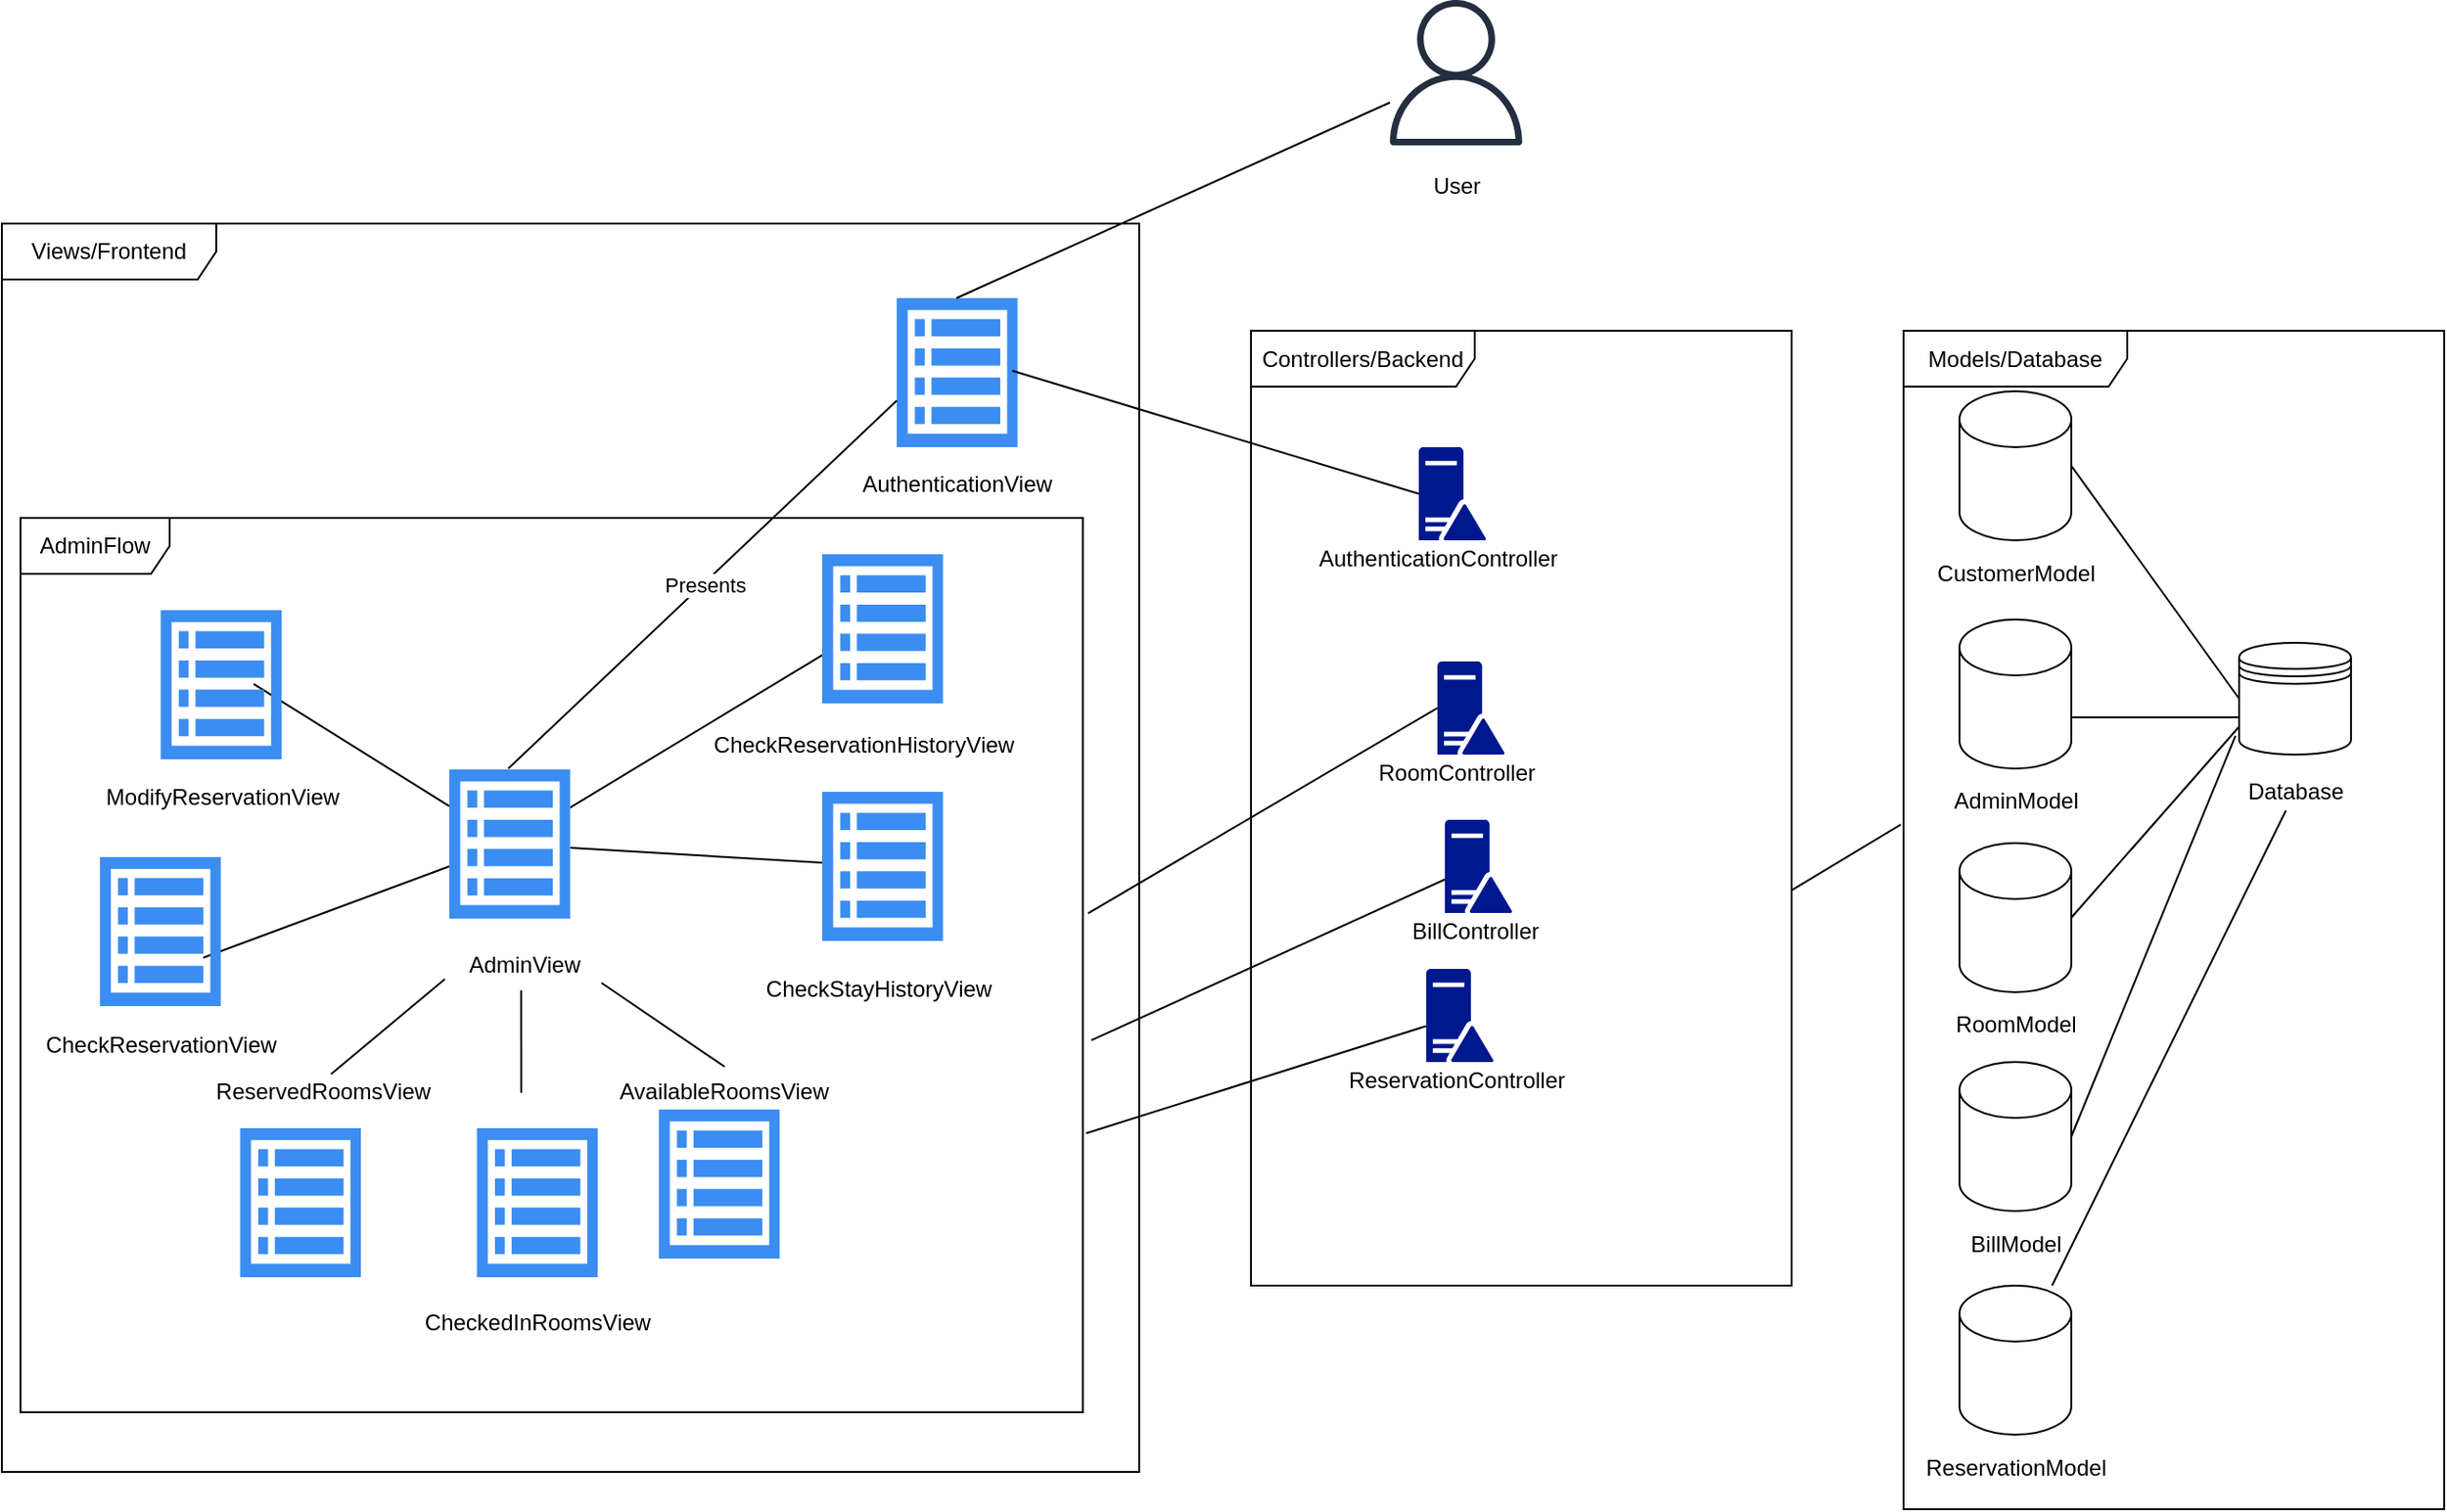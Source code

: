 <mxfile version="20.2.3" type="device"><diagram id="YqlYqBx09HKFPwsLYGVE" name="Page-1"><mxGraphModel dx="2396" dy="1008" grid="1" gridSize="10" guides="1" tooltips="1" connect="1" arrows="1" fold="1" page="1" pageScale="1" pageWidth="1100" pageHeight="850" math="0" shadow="0"><root><mxCell id="0"/><mxCell id="1" parent="0"/><mxCell id="b08MjV1K-iMLhHZiKnKe-13" value="Views/Frontend" style="shape=umlFrame;whiteSpace=wrap;html=1;width=115;height=30;" parent="1" vertex="1"><mxGeometry x="-230" y="130" width="610" height="670" as="geometry"/></mxCell><mxCell id="b08MjV1K-iMLhHZiKnKe-35" value="AdminFlow" style="shape=umlFrame;whiteSpace=wrap;html=1;width=80;height=30;" parent="1" vertex="1"><mxGeometry x="-220" y="288" width="569.8" height="480" as="geometry"/></mxCell><mxCell id="b08MjV1K-iMLhHZiKnKe-49" value="Models/Database" style="shape=umlFrame;whiteSpace=wrap;html=1;width=120;height=30;" parent="1" vertex="1"><mxGeometry x="790" y="187.5" width="290" height="632.5" as="geometry"/></mxCell><mxCell id="b08MjV1K-iMLhHZiKnKe-22" value="Controllers/Backend" style="shape=umlFrame;whiteSpace=wrap;html=1;width=120;height=30;" parent="1" vertex="1"><mxGeometry x="440" y="187.5" width="290" height="512.5" as="geometry"/></mxCell><mxCell id="J9G_ge0PvK9u1VQqBrVl-25" style="edgeStyle=none;rounded=0;orthogonalLoop=1;jettySize=auto;html=1;endArrow=none;endFill=0;" edge="1" parent="1" source="b08MjV1K-iMLhHZiKnKe-2" target="J9G_ge0PvK9u1VQqBrVl-23"><mxGeometry relative="1" as="geometry"/></mxCell><mxCell id="J9G_ge0PvK9u1VQqBrVl-26" style="edgeStyle=none;rounded=0;orthogonalLoop=1;jettySize=auto;html=1;entryX=0.015;entryY=0.669;entryDx=0;entryDy=0;entryPerimeter=0;endArrow=none;endFill=0;" edge="1" parent="1" source="b08MjV1K-iMLhHZiKnKe-2" target="J9G_ge0PvK9u1VQqBrVl-7"><mxGeometry relative="1" as="geometry"/></mxCell><mxCell id="J9G_ge0PvK9u1VQqBrVl-27" style="edgeStyle=none;rounded=0;orthogonalLoop=1;jettySize=auto;html=1;entryX=0.769;entryY=0.494;entryDx=0;entryDy=0;entryPerimeter=0;endArrow=none;endFill=0;" edge="1" parent="1" source="b08MjV1K-iMLhHZiKnKe-2" target="b08MjV1K-iMLhHZiKnKe-10"><mxGeometry relative="1" as="geometry"/></mxCell><mxCell id="J9G_ge0PvK9u1VQqBrVl-28" style="edgeStyle=none;rounded=0;orthogonalLoop=1;jettySize=auto;html=1;entryX=0.855;entryY=0.675;entryDx=0;entryDy=0;entryPerimeter=0;endArrow=none;endFill=0;" edge="1" parent="1" source="b08MjV1K-iMLhHZiKnKe-2" target="J9G_ge0PvK9u1VQqBrVl-9"><mxGeometry relative="1" as="geometry"/></mxCell><mxCell id="b08MjV1K-iMLhHZiKnKe-2" value="" style="html=1;aspect=fixed;strokeColor=none;shadow=0;align=center;verticalAlign=top;fillColor=#3B8DF1;shape=mxgraph.gcp2.view_list" parent="1" vertex="1"><mxGeometry x="10.0" y="423" width="64.8" height="80" as="geometry"/></mxCell><mxCell id="b08MjV1K-iMLhHZiKnKe-3" value="AdminView" style="text;html=1;align=center;verticalAlign=middle;resizable=0;points=[];autosize=1;" parent="1" vertex="1"><mxGeometry x="10.0" y="518" width="80" height="20" as="geometry"/></mxCell><mxCell id="b08MjV1K-iMLhHZiKnKe-4" value="" style="html=1;aspect=fixed;strokeColor=none;shadow=0;align=center;verticalAlign=top;fillColor=#3B8DF1;shape=mxgraph.gcp2.view_list" parent="1" vertex="1"><mxGeometry x="122.4" y="605.5" width="64.8" height="80" as="geometry"/></mxCell><mxCell id="b08MjV1K-iMLhHZiKnKe-5" value="AuthenticationView" style="text;html=1;align=center;verticalAlign=middle;resizable=0;points=[];autosize=1;" parent="1" vertex="1"><mxGeometry x="222.4" y="260" width="120" height="20" as="geometry"/></mxCell><mxCell id="b08MjV1K-iMLhHZiKnKe-6" value="" style="html=1;aspect=fixed;strokeColor=none;shadow=0;align=center;verticalAlign=top;fillColor=#3B8DF1;shape=mxgraph.gcp2.view_list" parent="1" vertex="1"><mxGeometry x="250" y="170" width="64.8" height="80" as="geometry"/></mxCell><mxCell id="b08MjV1K-iMLhHZiKnKe-7" value="ReservedRoomsView" style="text;html=1;align=center;verticalAlign=middle;resizable=0;points=[];autosize=1;" parent="1" vertex="1"><mxGeometry x="-122.6" y="585.5" width="130" height="20" as="geometry"/></mxCell><mxCell id="b08MjV1K-iMLhHZiKnKe-8" value="" style="html=1;aspect=fixed;strokeColor=none;shadow=0;align=center;verticalAlign=top;fillColor=#3B8DF1;shape=mxgraph.gcp2.view_list" parent="1" vertex="1"><mxGeometry x="-102.2" y="615.5" width="64.8" height="80" as="geometry"/></mxCell><mxCell id="b08MjV1K-iMLhHZiKnKe-9" value="CheckedInRoomsView" style="text;html=1;align=center;verticalAlign=middle;resizable=0;points=[];autosize=1;" parent="1" vertex="1"><mxGeometry x="-12.8" y="710" width="140" height="20" as="geometry"/></mxCell><mxCell id="b08MjV1K-iMLhHZiKnKe-10" value="" style="html=1;aspect=fixed;strokeColor=none;shadow=0;align=center;verticalAlign=top;fillColor=#3B8DF1;shape=mxgraph.gcp2.view_list" parent="1" vertex="1"><mxGeometry x="-144.8" y="337.5" width="64.8" height="80" as="geometry"/></mxCell><mxCell id="b08MjV1K-iMLhHZiKnKe-11" value="AvailableRoomsView" style="text;html=1;align=center;verticalAlign=middle;resizable=0;points=[];autosize=1;" parent="1" vertex="1"><mxGeometry x="92.4" y="585.5" width="130" height="20" as="geometry"/></mxCell><mxCell id="b08MjV1K-iMLhHZiKnKe-14" value="" style="aspect=fixed;pointerEvents=1;shadow=0;dashed=0;html=1;strokeColor=none;labelPosition=center;verticalLabelPosition=bottom;verticalAlign=top;align=center;fillColor=#00188D;shape=mxgraph.mscae.enterprise.domain_controller" parent="1" vertex="1"><mxGeometry x="540" y="365" width="36" height="50" as="geometry"/></mxCell><mxCell id="b08MjV1K-iMLhHZiKnKe-15" value="RoomController" style="text;html=1;align=center;verticalAlign=middle;resizable=0;points=[];autosize=1;" parent="1" vertex="1"><mxGeometry x="500" y="415" width="100" height="20" as="geometry"/></mxCell><mxCell id="b08MjV1K-iMLhHZiKnKe-16" value="" style="aspect=fixed;pointerEvents=1;shadow=0;dashed=0;html=1;strokeColor=none;labelPosition=center;verticalLabelPosition=bottom;verticalAlign=top;align=center;fillColor=#00188D;shape=mxgraph.mscae.enterprise.domain_controller" parent="1" vertex="1"><mxGeometry x="544" y="450" width="36" height="50" as="geometry"/></mxCell><mxCell id="b08MjV1K-iMLhHZiKnKe-17" value="BillController" style="text;html=1;align=center;verticalAlign=middle;resizable=0;points=[];autosize=1;" parent="1" vertex="1"><mxGeometry x="520" y="500" width="80" height="20" as="geometry"/></mxCell><mxCell id="b08MjV1K-iMLhHZiKnKe-18" value="" style="aspect=fixed;pointerEvents=1;shadow=0;dashed=0;html=1;strokeColor=none;labelPosition=center;verticalLabelPosition=bottom;verticalAlign=top;align=center;fillColor=#00188D;shape=mxgraph.mscae.enterprise.domain_controller" parent="1" vertex="1"><mxGeometry x="530" y="250" width="36" height="50" as="geometry"/></mxCell><mxCell id="b08MjV1K-iMLhHZiKnKe-19" value="AuthenticationController" style="text;html=1;align=center;verticalAlign=middle;resizable=0;points=[];autosize=1;" parent="1" vertex="1"><mxGeometry x="470" y="300" width="140" height="20" as="geometry"/></mxCell><mxCell id="b08MjV1K-iMLhHZiKnKe-20" value="" style="shape=cylinder3;whiteSpace=wrap;html=1;boundedLbl=1;backgroundOutline=1;size=15;" parent="1" vertex="1"><mxGeometry x="820" y="220" width="60" height="80" as="geometry"/></mxCell><mxCell id="b08MjV1K-iMLhHZiKnKe-21" value="CustomerModel" style="text;html=1;align=center;verticalAlign=middle;resizable=0;points=[];autosize=1;" parent="1" vertex="1"><mxGeometry x="800" y="307.5" width="100" height="20" as="geometry"/></mxCell><mxCell id="b08MjV1K-iMLhHZiKnKe-23" value="" style="outlineConnect=0;fontColor=#232F3E;gradientColor=none;fillColor=#232F3E;strokeColor=none;dashed=0;verticalLabelPosition=bottom;verticalAlign=top;align=center;html=1;fontSize=12;fontStyle=0;aspect=fixed;pointerEvents=1;shape=mxgraph.aws4.user;" parent="1" vertex="1"><mxGeometry x="511" y="10" width="78" height="78" as="geometry"/></mxCell><mxCell id="b08MjV1K-iMLhHZiKnKe-24" value="User" style="text;html=1;align=center;verticalAlign=middle;resizable=0;points=[];autosize=1;" parent="1" vertex="1"><mxGeometry x="530" y="100" width="40" height="20" as="geometry"/></mxCell><mxCell id="b08MjV1K-iMLhHZiKnKe-28" value="" style="endArrow=none;html=1;exitX=0.494;exitY=0;exitDx=0;exitDy=0;exitPerimeter=0;" parent="1" source="b08MjV1K-iMLhHZiKnKe-6" target="b08MjV1K-iMLhHZiKnKe-23" edge="1"><mxGeometry width="50" height="50" relative="1" as="geometry"><mxPoint x="570" y="410" as="sourcePoint"/><mxPoint x="620" y="360" as="targetPoint"/></mxGeometry></mxCell><mxCell id="b08MjV1K-iMLhHZiKnKe-29" value="" style="endArrow=none;html=1;entryX=0;entryY=0.688;entryDx=0;entryDy=0;entryPerimeter=0;exitX=0.488;exitY=-0.006;exitDx=0;exitDy=0;exitPerimeter=0;" parent="1" source="b08MjV1K-iMLhHZiKnKe-2" target="b08MjV1K-iMLhHZiKnKe-6" edge="1"><mxGeometry width="50" height="50" relative="1" as="geometry"><mxPoint x="570" y="410" as="sourcePoint"/><mxPoint x="620" y="360" as="targetPoint"/></mxGeometry></mxCell><mxCell id="b08MjV1K-iMLhHZiKnKe-31" value="Presents" style="edgeLabel;html=1;align=center;verticalAlign=middle;resizable=0;points=[];" parent="b08MjV1K-iMLhHZiKnKe-29" vertex="1" connectable="0"><mxGeometry x="0.004" y="-1" relative="1" as="geometry"><mxPoint as="offset"/></mxGeometry></mxCell><mxCell id="b08MjV1K-iMLhHZiKnKe-30" value="" style="endArrow=none;html=1;entryX=0.957;entryY=0.488;entryDx=0;entryDy=0;entryPerimeter=0;exitX=0;exitY=0.5;exitDx=0;exitDy=0;exitPerimeter=0;" parent="1" source="b08MjV1K-iMLhHZiKnKe-18" target="b08MjV1K-iMLhHZiKnKe-6" edge="1"><mxGeometry width="50" height="50" relative="1" as="geometry"><mxPoint x="440" y="370" as="sourcePoint"/><mxPoint x="262.009" y="254" as="targetPoint"/></mxGeometry></mxCell><mxCell id="b08MjV1K-iMLhHZiKnKe-32" value="" style="endArrow=none;html=1;entryX=-0.03;entryY=0.875;entryDx=0;entryDy=0;entryPerimeter=0;exitX=0.532;exitY=0.05;exitDx=0;exitDy=0;exitPerimeter=0;" parent="1" source="b08MjV1K-iMLhHZiKnKe-7" target="b08MjV1K-iMLhHZiKnKe-3" edge="1"><mxGeometry width="50" height="50" relative="1" as="geometry"><mxPoint x="287.6" y="525.5" as="sourcePoint"/><mxPoint x="337.6" y="475.5" as="targetPoint"/></mxGeometry></mxCell><mxCell id="b08MjV1K-iMLhHZiKnKe-33" value="" style="endArrow=none;html=1;entryX=0.482;entryY=1.175;entryDx=0;entryDy=0;entryPerimeter=0;" parent="1" target="b08MjV1K-iMLhHZiKnKe-3" edge="1"><mxGeometry width="50" height="50" relative="1" as="geometry"><mxPoint x="48.6" y="596.5" as="sourcePoint"/><mxPoint x="24.601" y="513.48" as="targetPoint"/></mxGeometry></mxCell><mxCell id="b08MjV1K-iMLhHZiKnKe-34" value="" style="endArrow=none;html=1;entryX=1.02;entryY=0.975;entryDx=0;entryDy=0;entryPerimeter=0;exitX=0.502;exitY=-0.15;exitDx=0;exitDy=0;exitPerimeter=0;" parent="1" source="b08MjV1K-iMLhHZiKnKe-11" target="b08MjV1K-iMLhHZiKnKe-3" edge="1"><mxGeometry width="50" height="50" relative="1" as="geometry"><mxPoint x="-43.44" y="596.5" as="sourcePoint"/><mxPoint x="17.6" y="545.5" as="targetPoint"/></mxGeometry></mxCell><mxCell id="b08MjV1K-iMLhHZiKnKe-36" value="" style="endArrow=none;html=1;exitX=1.005;exitY=0.442;exitDx=0;exitDy=0;exitPerimeter=0;entryX=0;entryY=0.5;entryDx=0;entryDy=0;entryPerimeter=0;" parent="1" source="b08MjV1K-iMLhHZiKnKe-35" target="b08MjV1K-iMLhHZiKnKe-14" edge="1"><mxGeometry width="50" height="50" relative="1" as="geometry"><mxPoint x="430" y="410" as="sourcePoint"/><mxPoint x="480" y="360" as="targetPoint"/></mxGeometry></mxCell><mxCell id="b08MjV1K-iMLhHZiKnKe-38" value="" style="endArrow=none;html=1;exitX=1.008;exitY=0.584;exitDx=0;exitDy=0;exitPerimeter=0;entryX=0;entryY=0.64;entryDx=0;entryDy=0;entryPerimeter=0;" parent="1" source="b08MjV1K-iMLhHZiKnKe-35" target="b08MjV1K-iMLhHZiKnKe-16" edge="1"><mxGeometry width="50" height="50" relative="1" as="geometry"><mxPoint x="341.85" y="447.02" as="sourcePoint"/><mxPoint x="650" y="380" as="targetPoint"/></mxGeometry></mxCell><mxCell id="b08MjV1K-iMLhHZiKnKe-41" value="" style="shape=cylinder3;whiteSpace=wrap;html=1;boundedLbl=1;backgroundOutline=1;size=15;" parent="1" vertex="1"><mxGeometry x="820" y="342.5" width="60" height="80" as="geometry"/></mxCell><mxCell id="b08MjV1K-iMLhHZiKnKe-42" value="AdminModel" style="text;html=1;align=center;verticalAlign=middle;resizable=0;points=[];autosize=1;" parent="1" vertex="1"><mxGeometry x="810" y="430" width="80" height="20" as="geometry"/></mxCell><mxCell id="b08MjV1K-iMLhHZiKnKe-43" value="" style="shape=cylinder3;whiteSpace=wrap;html=1;boundedLbl=1;backgroundOutline=1;size=15;" parent="1" vertex="1"><mxGeometry x="820" y="462.5" width="60" height="80" as="geometry"/></mxCell><mxCell id="b08MjV1K-iMLhHZiKnKe-44" value="RoomModel" style="text;html=1;align=center;verticalAlign=middle;resizable=0;points=[];autosize=1;" parent="1" vertex="1"><mxGeometry x="810" y="550" width="80" height="20" as="geometry"/></mxCell><mxCell id="b08MjV1K-iMLhHZiKnKe-45" value="" style="shape=cylinder3;whiteSpace=wrap;html=1;boundedLbl=1;backgroundOutline=1;size=15;" parent="1" vertex="1"><mxGeometry x="820" y="580" width="60" height="80" as="geometry"/></mxCell><mxCell id="b08MjV1K-iMLhHZiKnKe-46" value="BillModel" style="text;html=1;align=center;verticalAlign=middle;resizable=0;points=[];autosize=1;" parent="1" vertex="1"><mxGeometry x="820" y="667.5" width="60" height="20" as="geometry"/></mxCell><mxCell id="b08MjV1K-iMLhHZiKnKe-47" value="" style="shape=datastore;whiteSpace=wrap;html=1;" parent="1" vertex="1"><mxGeometry x="970" y="355" width="60" height="60" as="geometry"/></mxCell><mxCell id="b08MjV1K-iMLhHZiKnKe-48" value="Database" style="text;html=1;align=center;verticalAlign=middle;resizable=0;points=[];autosize=1;" parent="1" vertex="1"><mxGeometry x="965" y="425" width="70" height="20" as="geometry"/></mxCell><mxCell id="b08MjV1K-iMLhHZiKnKe-50" value="" style="endArrow=none;html=1;exitX=1;exitY=0.586;exitDx=0;exitDy=0;exitPerimeter=0;entryX=-0.005;entryY=0.419;entryDx=0;entryDy=0;entryPerimeter=0;" parent="1" source="b08MjV1K-iMLhHZiKnKe-22" target="b08MjV1K-iMLhHZiKnKe-49" edge="1"><mxGeometry width="50" height="50" relative="1" as="geometry"><mxPoint x="720" y="470" as="sourcePoint"/><mxPoint x="770" y="420" as="targetPoint"/></mxGeometry></mxCell><mxCell id="b08MjV1K-iMLhHZiKnKe-51" value="" style="endArrow=none;html=1;exitX=0;exitY=0.5;exitDx=0;exitDy=0;entryX=1;entryY=0.5;entryDx=0;entryDy=0;entryPerimeter=0;" parent="1" source="b08MjV1K-iMLhHZiKnKe-47" target="b08MjV1K-iMLhHZiKnKe-20" edge="1"><mxGeometry width="50" height="50" relative="1" as="geometry"><mxPoint x="710" y="470" as="sourcePoint"/><mxPoint x="760" y="420" as="targetPoint"/></mxGeometry></mxCell><mxCell id="b08MjV1K-iMLhHZiKnKe-52" value="" style="endArrow=none;html=1;entryX=1;entryY=0;entryDx=0;entryDy=52.5;entryPerimeter=0;" parent="1" target="b08MjV1K-iMLhHZiKnKe-41" edge="1"><mxGeometry width="50" height="50" relative="1" as="geometry"><mxPoint x="970" y="395" as="sourcePoint"/><mxPoint x="890" y="270" as="targetPoint"/></mxGeometry></mxCell><mxCell id="b08MjV1K-iMLhHZiKnKe-53" value="" style="endArrow=none;html=1;entryX=1;entryY=0.5;entryDx=0;entryDy=0;entryPerimeter=0;" parent="1" target="b08MjV1K-iMLhHZiKnKe-43" edge="1"><mxGeometry width="50" height="50" relative="1" as="geometry"><mxPoint x="970" y="400" as="sourcePoint"/><mxPoint x="890" y="405" as="targetPoint"/></mxGeometry></mxCell><mxCell id="b08MjV1K-iMLhHZiKnKe-54" value="" style="endArrow=none;html=1;entryX=1;entryY=0.5;entryDx=0;entryDy=0;entryPerimeter=0;exitX=-0.033;exitY=0.833;exitDx=0;exitDy=0;exitPerimeter=0;" parent="1" source="b08MjV1K-iMLhHZiKnKe-47" target="b08MjV1K-iMLhHZiKnKe-45" edge="1"><mxGeometry width="50" height="50" relative="1" as="geometry"><mxPoint x="980" y="410" as="sourcePoint"/><mxPoint x="890" y="512.5" as="targetPoint"/></mxGeometry></mxCell><mxCell id="J9G_ge0PvK9u1VQqBrVl-4" style="rounded=0;orthogonalLoop=1;jettySize=auto;html=1;entryX=1.003;entryY=0.688;entryDx=0;entryDy=0;entryPerimeter=0;endArrow=none;endFill=0;" edge="1" parent="1" source="J9G_ge0PvK9u1VQqBrVl-2" target="b08MjV1K-iMLhHZiKnKe-35"><mxGeometry relative="1" as="geometry"/></mxCell><mxCell id="J9G_ge0PvK9u1VQqBrVl-2" value="" style="aspect=fixed;pointerEvents=1;shadow=0;dashed=0;html=1;strokeColor=none;labelPosition=center;verticalLabelPosition=bottom;verticalAlign=top;align=center;fillColor=#00188D;shape=mxgraph.mscae.enterprise.domain_controller" vertex="1" parent="1"><mxGeometry x="534" y="530" width="36" height="50" as="geometry"/></mxCell><mxCell id="J9G_ge0PvK9u1VQqBrVl-3" value="ReservationController" style="text;html=1;align=center;verticalAlign=middle;resizable=0;points=[];autosize=1;" vertex="1" parent="1"><mxGeometry x="480" y="575" width="140" height="30" as="geometry"/></mxCell><mxCell id="J9G_ge0PvK9u1VQqBrVl-5" value="" style="html=1;aspect=fixed;strokeColor=none;shadow=0;align=center;verticalAlign=top;fillColor=#3B8DF1;shape=mxgraph.gcp2.view_list" vertex="1" parent="1"><mxGeometry x="24.8" y="615.5" width="64.8" height="80" as="geometry"/></mxCell><mxCell id="J9G_ge0PvK9u1VQqBrVl-6" value="ModifyReservationView" style="text;html=1;align=center;verticalAlign=middle;resizable=0;points=[];autosize=1;" vertex="1" parent="1"><mxGeometry x="-187.4" y="422.5" width="150" height="30" as="geometry"/></mxCell><mxCell id="J9G_ge0PvK9u1VQqBrVl-7" value="" style="html=1;aspect=fixed;strokeColor=none;shadow=0;align=center;verticalAlign=top;fillColor=#3B8DF1;shape=mxgraph.gcp2.view_list" vertex="1" parent="1"><mxGeometry x="210" y="307.5" width="64.8" height="80" as="geometry"/></mxCell><mxCell id="J9G_ge0PvK9u1VQqBrVl-8" value="CheckReservationHistoryView" style="text;html=1;align=center;verticalAlign=middle;resizable=0;points=[];autosize=1;" vertex="1" parent="1"><mxGeometry x="142.4" y="395" width="180" height="30" as="geometry"/></mxCell><mxCell id="J9G_ge0PvK9u1VQqBrVl-9" value="" style="html=1;aspect=fixed;strokeColor=none;shadow=0;align=center;verticalAlign=top;fillColor=#3B8DF1;shape=mxgraph.gcp2.view_list" vertex="1" parent="1"><mxGeometry x="-177.4" y="470" width="64.8" height="80" as="geometry"/></mxCell><mxCell id="J9G_ge0PvK9u1VQqBrVl-10" value="CheckReservationView" style="text;html=1;align=center;verticalAlign=middle;resizable=0;points=[];autosize=1;" vertex="1" parent="1"><mxGeometry x="-220" y="555.5" width="150" height="30" as="geometry"/></mxCell><mxCell id="J9G_ge0PvK9u1VQqBrVl-23" value="" style="html=1;aspect=fixed;strokeColor=none;shadow=0;align=center;verticalAlign=top;fillColor=#3B8DF1;shape=mxgraph.gcp2.view_list" vertex="1" parent="1"><mxGeometry x="210" y="435" width="64.8" height="80" as="geometry"/></mxCell><mxCell id="J9G_ge0PvK9u1VQqBrVl-24" value="CheckStayHistoryView" style="text;html=1;align=center;verticalAlign=middle;resizable=0;points=[];autosize=1;" vertex="1" parent="1"><mxGeometry x="170.0" y="525.5" width="140" height="30" as="geometry"/></mxCell><mxCell id="J9G_ge0PvK9u1VQqBrVl-31" style="edgeStyle=none;rounded=0;orthogonalLoop=1;jettySize=auto;html=1;endArrow=none;endFill=0;" edge="1" parent="1" source="J9G_ge0PvK9u1VQqBrVl-29" target="b08MjV1K-iMLhHZiKnKe-48"><mxGeometry relative="1" as="geometry"/></mxCell><mxCell id="J9G_ge0PvK9u1VQqBrVl-29" value="" style="shape=cylinder3;whiteSpace=wrap;html=1;boundedLbl=1;backgroundOutline=1;size=15;" vertex="1" parent="1"><mxGeometry x="820" y="700" width="60" height="80" as="geometry"/></mxCell><mxCell id="J9G_ge0PvK9u1VQqBrVl-30" value="ReservationModel" style="text;html=1;align=center;verticalAlign=middle;resizable=0;points=[];autosize=1;" vertex="1" parent="1"><mxGeometry x="790" y="782.5" width="120" height="30" as="geometry"/></mxCell></root></mxGraphModel></diagram></mxfile>